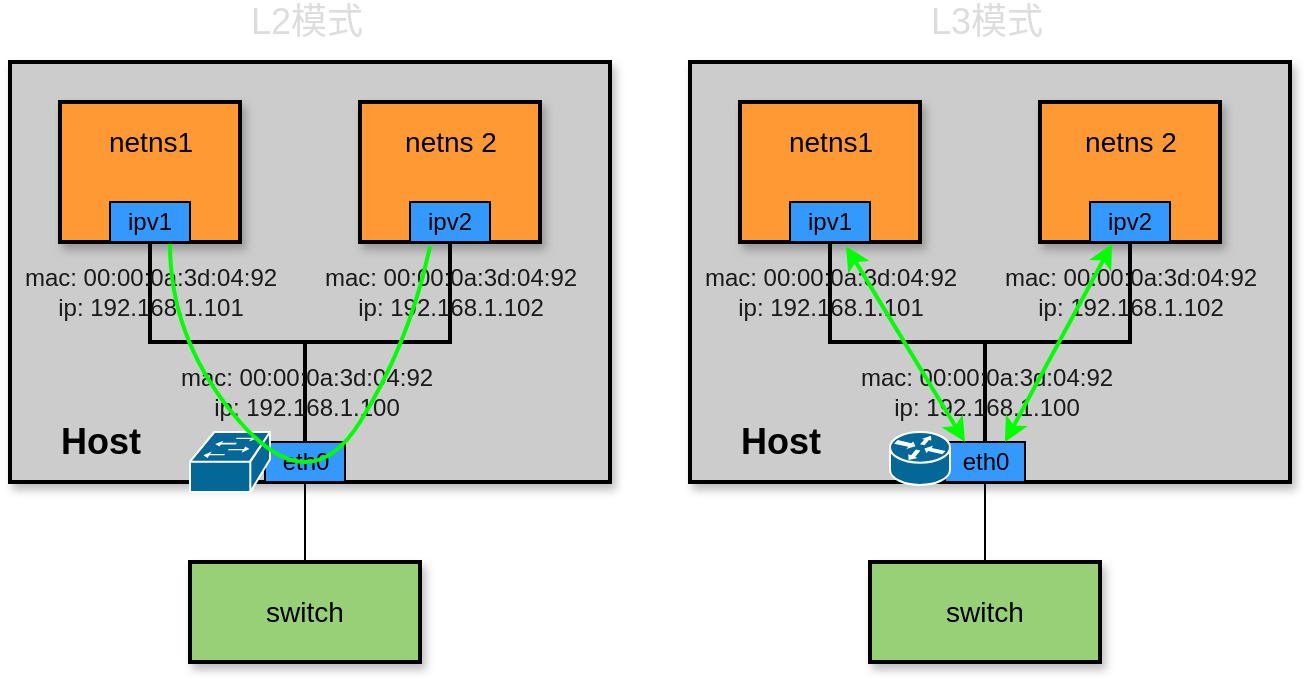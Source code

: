 <mxfile version="13.1.14" type="device"><diagram id="7U26s6v2oyI_hiLWyVBy" name="Page-1"><mxGraphModel dx="1186" dy="764" grid="1" gridSize="10" guides="1" tooltips="1" connect="1" arrows="1" fold="1" page="1" pageScale="1" pageWidth="850" pageHeight="1100" math="0" shadow="0"><root><mxCell id="0"/><mxCell id="1" parent="0"/><mxCell id="Oq509a6aH12ejsW9vpDh-7" value="" style="rounded=0;whiteSpace=wrap;html=1;fillColor=#CCCCCC;shadow=1;strokeWidth=2;" parent="1" vertex="1"><mxGeometry x="380" y="80" width="300" height="210" as="geometry"/></mxCell><mxCell id="Oq509a6aH12ejsW9vpDh-8" style="edgeStyle=orthogonalEdgeStyle;rounded=0;orthogonalLoop=1;jettySize=auto;html=1;exitX=0.5;exitY=1;exitDx=0;exitDy=0;entryX=0.5;entryY=0;entryDx=0;entryDy=0;endArrow=none;endFill=0;strokeWidth=2;" parent="1" source="Oq509a6aH12ejsW9vpDh-9" target="Oq509a6aH12ejsW9vpDh-12" edge="1"><mxGeometry relative="1" as="geometry"/></mxCell><mxCell id="Oq509a6aH12ejsW9vpDh-9" value="" style="rounded=0;whiteSpace=wrap;html=1;fillColor=#FF9933;shadow=1;strokeWidth=2;" parent="1" vertex="1"><mxGeometry x="405" y="100" width="90" height="70" as="geometry"/></mxCell><mxCell id="Oq509a6aH12ejsW9vpDh-10" value="&lt;font style=&quot;font-size: 14px&quot;&gt;switch&lt;/font&gt;" style="rounded=0;whiteSpace=wrap;html=1;fillColor=#97D077;shadow=1;strokeWidth=2;" parent="1" vertex="1"><mxGeometry x="470" y="330" width="115" height="50" as="geometry"/></mxCell><mxCell id="Oq509a6aH12ejsW9vpDh-11" style="endArrow=none;edgeStyle=orthogonalEdgeStyle;rounded=0;orthogonalLoop=1;jettySize=auto;html=1;exitX=0.5;exitY=1;exitDx=0;exitDy=0;entryX=0.5;entryY=0;entryDx=0;entryDy=0;fillColor=none;" parent="1" source="Oq509a6aH12ejsW9vpDh-12" target="Oq509a6aH12ejsW9vpDh-10" edge="1"><mxGeometry relative="1" as="geometry"/></mxCell><mxCell id="Oq509a6aH12ejsW9vpDh-12" value="eth0" style="rounded=0;whiteSpace=wrap;html=1;fillColor=#3399FF;" parent="1" vertex="1"><mxGeometry x="507.5" y="270" width="40" height="20" as="geometry"/></mxCell><mxCell id="Oq509a6aH12ejsW9vpDh-13" value="ipv1" style="rounded=0;whiteSpace=wrap;html=1;fillColor=#3399FF;" parent="1" vertex="1"><mxGeometry x="430" y="150" width="40" height="20" as="geometry"/></mxCell><mxCell id="Oq509a6aH12ejsW9vpDh-14" value="&lt;font style=&quot;font-size: 14px&quot;&gt;netns1&lt;/font&gt;" style="text;html=1;align=center;verticalAlign=middle;resizable=0;points=[];autosize=1;fillColor=none;" parent="1" vertex="1"><mxGeometry x="420" y="110" width="60" height="20" as="geometry"/></mxCell><mxCell id="Oq509a6aH12ejsW9vpDh-15" style="edgeStyle=orthogonalEdgeStyle;rounded=0;orthogonalLoop=1;jettySize=auto;html=1;exitX=0.5;exitY=1;exitDx=0;exitDy=0;entryX=0.5;entryY=0;entryDx=0;entryDy=0;endArrow=none;endFill=0;strokeWidth=2;" parent="1" source="Oq509a6aH12ejsW9vpDh-16" target="Oq509a6aH12ejsW9vpDh-12" edge="1"><mxGeometry relative="1" as="geometry"/></mxCell><mxCell id="Oq509a6aH12ejsW9vpDh-16" value="" style="rounded=0;whiteSpace=wrap;html=1;fillColor=#FF9933;shadow=1;strokeWidth=2;" parent="1" vertex="1"><mxGeometry x="555" y="100" width="90" height="70" as="geometry"/></mxCell><mxCell id="Oq509a6aH12ejsW9vpDh-17" value="ipv2" style="rounded=0;whiteSpace=wrap;html=1;fillColor=#3399FF;" parent="1" vertex="1"><mxGeometry x="580" y="150" width="40" height="20" as="geometry"/></mxCell><mxCell id="Oq509a6aH12ejsW9vpDh-18" value="&lt;font style=&quot;font-size: 14px&quot;&gt;netns 2&lt;/font&gt;" style="text;html=1;align=center;verticalAlign=middle;resizable=0;points=[];autosize=1;fillColor=none;" parent="1" vertex="1"><mxGeometry x="570" y="110" width="60" height="20" as="geometry"/></mxCell><mxCell id="Oq509a6aH12ejsW9vpDh-19" value="&lt;font style=&quot;font-size: 18px&quot;&gt;&lt;b&gt;Host&lt;/b&gt;&lt;/font&gt;" style="text;html=1;align=center;verticalAlign=middle;resizable=0;points=[];autosize=1;fillColor=none;" parent="1" vertex="1"><mxGeometry x="395" y="260" width="60" height="20" as="geometry"/></mxCell><mxCell id="8ugysjfr5J9ISLln_2La-5" value="mac:&amp;nbsp;00:00:0a:3d:04:92&lt;br&gt;ip: 192.168.1.100" style="text;html=1;align=center;verticalAlign=middle;resizable=0;points=[];autosize=1;fontColor=#1A1A1A;" parent="1" vertex="1"><mxGeometry x="457.5" y="230" width="140" height="30" as="geometry"/></mxCell><mxCell id="8ugysjfr5J9ISLln_2La-6" value="mac:&amp;nbsp;00:00:0a:3d:04:92&lt;br&gt;ip: 192.168.1.101" style="text;html=1;align=center;verticalAlign=middle;resizable=0;points=[];autosize=1;fontColor=#1A1A1A;" parent="1" vertex="1"><mxGeometry x="380" y="180" width="140" height="30" as="geometry"/></mxCell><mxCell id="8ugysjfr5J9ISLln_2La-7" value="mac:&amp;nbsp;00:00:0a:3d:04:92&lt;br&gt;ip: 192.168.1.102" style="text;html=1;align=center;verticalAlign=middle;resizable=0;points=[];autosize=1;fontColor=#1A1A1A;" parent="1" vertex="1"><mxGeometry x="530" y="180" width="140" height="30" as="geometry"/></mxCell><mxCell id="8ugysjfr5J9ISLln_2La-8" value="&lt;font color=&quot;#dddddd&quot; style=&quot;font-size: 18px&quot;&gt;L2模式&lt;/font&gt;" style="text;html=1;align=center;verticalAlign=middle;resizable=0;points=[];autosize=1;fontColor=#1A1A1A;" parent="1" vertex="1"><mxGeometry x="152.5" y="50" width="70" height="20" as="geometry"/></mxCell><mxCell id="8ugysjfr5J9ISLln_2La-9" value="&lt;font color=&quot;#dddddd&quot; style=&quot;font-size: 18px&quot;&gt;L3模式&lt;/font&gt;" style="text;html=1;align=center;verticalAlign=middle;resizable=0;points=[];autosize=1;fontColor=#1A1A1A;" parent="1" vertex="1"><mxGeometry x="492.5" y="50" width="70" height="20" as="geometry"/></mxCell><mxCell id="iD3OhNyM5gvcphjvFW7R-1" value="" style="rounded=0;whiteSpace=wrap;html=1;fillColor=#CCCCCC;shadow=1;strokeWidth=2;" vertex="1" parent="1"><mxGeometry x="40" y="80" width="300" height="210" as="geometry"/></mxCell><mxCell id="iD3OhNyM5gvcphjvFW7R-2" style="edgeStyle=orthogonalEdgeStyle;rounded=0;orthogonalLoop=1;jettySize=auto;html=1;exitX=0.5;exitY=1;exitDx=0;exitDy=0;entryX=0.5;entryY=0;entryDx=0;entryDy=0;endArrow=none;endFill=0;strokeWidth=2;" edge="1" parent="1" source="iD3OhNyM5gvcphjvFW7R-3" target="iD3OhNyM5gvcphjvFW7R-6"><mxGeometry relative="1" as="geometry"/></mxCell><mxCell id="iD3OhNyM5gvcphjvFW7R-3" value="" style="rounded=0;whiteSpace=wrap;html=1;fillColor=#FF9933;shadow=1;strokeWidth=2;" vertex="1" parent="1"><mxGeometry x="65" y="100" width="90" height="70" as="geometry"/></mxCell><mxCell id="iD3OhNyM5gvcphjvFW7R-4" value="&lt;font style=&quot;font-size: 14px&quot;&gt;switch&lt;/font&gt;" style="rounded=0;whiteSpace=wrap;html=1;fillColor=#97D077;shadow=1;strokeWidth=2;" vertex="1" parent="1"><mxGeometry x="130" y="330" width="115" height="50" as="geometry"/></mxCell><mxCell id="iD3OhNyM5gvcphjvFW7R-5" style="endArrow=none;edgeStyle=orthogonalEdgeStyle;rounded=0;orthogonalLoop=1;jettySize=auto;html=1;exitX=0.5;exitY=1;exitDx=0;exitDy=0;entryX=0.5;entryY=0;entryDx=0;entryDy=0;fillColor=none;" edge="1" parent="1" source="iD3OhNyM5gvcphjvFW7R-6" target="iD3OhNyM5gvcphjvFW7R-4"><mxGeometry relative="1" as="geometry"/></mxCell><mxCell id="iD3OhNyM5gvcphjvFW7R-6" value="eth0" style="rounded=0;whiteSpace=wrap;html=1;fillColor=#3399FF;" vertex="1" parent="1"><mxGeometry x="167.5" y="270" width="40" height="20" as="geometry"/></mxCell><mxCell id="iD3OhNyM5gvcphjvFW7R-7" value="ipv1" style="rounded=0;whiteSpace=wrap;html=1;fillColor=#3399FF;" vertex="1" parent="1"><mxGeometry x="90" y="150" width="40" height="20" as="geometry"/></mxCell><mxCell id="iD3OhNyM5gvcphjvFW7R-8" value="&lt;font style=&quot;font-size: 14px&quot;&gt;netns1&lt;/font&gt;" style="text;html=1;align=center;verticalAlign=middle;resizable=0;points=[];autosize=1;fillColor=none;" vertex="1" parent="1"><mxGeometry x="80" y="110" width="60" height="20" as="geometry"/></mxCell><mxCell id="iD3OhNyM5gvcphjvFW7R-9" style="edgeStyle=orthogonalEdgeStyle;rounded=0;orthogonalLoop=1;jettySize=auto;html=1;exitX=0.5;exitY=1;exitDx=0;exitDy=0;entryX=0.5;entryY=0;entryDx=0;entryDy=0;endArrow=none;endFill=0;strokeWidth=2;" edge="1" parent="1" source="iD3OhNyM5gvcphjvFW7R-10" target="iD3OhNyM5gvcphjvFW7R-6"><mxGeometry relative="1" as="geometry"/></mxCell><mxCell id="iD3OhNyM5gvcphjvFW7R-10" value="" style="rounded=0;whiteSpace=wrap;html=1;fillColor=#FF9933;shadow=1;strokeWidth=2;" vertex="1" parent="1"><mxGeometry x="215" y="100" width="90" height="70" as="geometry"/></mxCell><mxCell id="iD3OhNyM5gvcphjvFW7R-11" value="ipv2" style="rounded=0;whiteSpace=wrap;html=1;fillColor=#3399FF;" vertex="1" parent="1"><mxGeometry x="240" y="150" width="40" height="20" as="geometry"/></mxCell><mxCell id="iD3OhNyM5gvcphjvFW7R-12" value="&lt;font style=&quot;font-size: 14px&quot;&gt;netns 2&lt;/font&gt;" style="text;html=1;align=center;verticalAlign=middle;resizable=0;points=[];autosize=1;fillColor=none;" vertex="1" parent="1"><mxGeometry x="230" y="110" width="60" height="20" as="geometry"/></mxCell><mxCell id="iD3OhNyM5gvcphjvFW7R-13" value="&lt;font style=&quot;font-size: 18px&quot;&gt;&lt;b&gt;Host&lt;/b&gt;&lt;/font&gt;" style="text;html=1;align=center;verticalAlign=middle;resizable=0;points=[];autosize=1;fillColor=none;" vertex="1" parent="1"><mxGeometry x="55" y="260" width="60" height="20" as="geometry"/></mxCell><mxCell id="iD3OhNyM5gvcphjvFW7R-14" value="mac:&amp;nbsp;00:00:0a:3d:04:92&lt;br&gt;ip: 192.168.1.100" style="text;html=1;align=center;verticalAlign=middle;resizable=0;points=[];autosize=1;fontColor=#1A1A1A;" vertex="1" parent="1"><mxGeometry x="117.5" y="230" width="140" height="30" as="geometry"/></mxCell><mxCell id="iD3OhNyM5gvcphjvFW7R-15" value="mac:&amp;nbsp;00:00:0a:3d:04:92&lt;br&gt;ip: 192.168.1.101" style="text;html=1;align=center;verticalAlign=middle;resizable=0;points=[];autosize=1;fontColor=#1A1A1A;" vertex="1" parent="1"><mxGeometry x="40" y="180" width="140" height="30" as="geometry"/></mxCell><mxCell id="iD3OhNyM5gvcphjvFW7R-16" value="mac:&amp;nbsp;00:00:0a:3d:04:92&lt;br&gt;ip: 192.168.1.102" style="text;html=1;align=center;verticalAlign=middle;resizable=0;points=[];autosize=1;fontColor=#1A1A1A;" vertex="1" parent="1"><mxGeometry x="190" y="180" width="140" height="30" as="geometry"/></mxCell><mxCell id="iD3OhNyM5gvcphjvFW7R-17" value="" style="shape=mxgraph.cisco.routers.router;html=1;pointerEvents=1;dashed=0;fillColor=#036897;strokeColor=#ffffff;strokeWidth=1;verticalLabelPosition=bottom;verticalAlign=top;align=center;outlineConnect=0;" vertex="1" parent="1"><mxGeometry x="480" y="265" width="30" height="26.5" as="geometry"/></mxCell><mxCell id="iD3OhNyM5gvcphjvFW7R-18" value="" style="shape=mxgraph.cisco.switches.workgroup_switch;html=1;pointerEvents=1;dashed=0;fillColor=#036897;strokeColor=#ffffff;strokeWidth=1;verticalLabelPosition=bottom;verticalAlign=top;align=center;outlineConnect=0;" vertex="1" parent="1"><mxGeometry x="130" y="265" width="40" height="30" as="geometry"/></mxCell><mxCell id="iD3OhNyM5gvcphjvFW7R-20" value="" style="curved=1;endArrow=none;html=1;exitX=0.611;exitY=1.014;exitDx=0;exitDy=0;exitPerimeter=0;entryX=0.389;entryY=1.029;entryDx=0;entryDy=0;entryPerimeter=0;strokeColor=#00FF00;strokeWidth=2;endFill=0;" edge="1" parent="1" source="iD3OhNyM5gvcphjvFW7R-3" target="iD3OhNyM5gvcphjvFW7R-10"><mxGeometry width="50" height="50" relative="1" as="geometry"><mxPoint x="400" y="320" as="sourcePoint"/><mxPoint x="450" y="270" as="targetPoint"/><Array as="points"><mxPoint x="120" y="220"/><mxPoint x="190" y="300"/><mxPoint x="240" y="220"/></Array></mxGeometry></mxCell><mxCell id="iD3OhNyM5gvcphjvFW7R-21" value="" style="endArrow=classic;html=1;strokeColor=#00FF00;strokeWidth=2;exitX=0.589;exitY=1.029;exitDx=0;exitDy=0;exitPerimeter=0;entryX=0.25;entryY=0;entryDx=0;entryDy=0;startArrow=classic;startFill=1;" edge="1" parent="1" source="Oq509a6aH12ejsW9vpDh-9" target="Oq509a6aH12ejsW9vpDh-12"><mxGeometry width="50" height="50" relative="1" as="geometry"><mxPoint x="400" y="320" as="sourcePoint"/><mxPoint x="450" y="270" as="targetPoint"/></mxGeometry></mxCell><mxCell id="iD3OhNyM5gvcphjvFW7R-22" value="" style="endArrow=classic;html=1;strokeColor=#00FF00;strokeWidth=2;exitX=0.4;exitY=1.014;exitDx=0;exitDy=0;exitPerimeter=0;startArrow=classic;startFill=1;entryX=0.75;entryY=0;entryDx=0;entryDy=0;" edge="1" parent="1" source="Oq509a6aH12ejsW9vpDh-16" target="Oq509a6aH12ejsW9vpDh-12"><mxGeometry width="50" height="50" relative="1" as="geometry"><mxPoint x="468.01" y="182.03" as="sourcePoint"/><mxPoint x="527.5" y="280" as="targetPoint"/></mxGeometry></mxCell></root></mxGraphModel></diagram></mxfile>